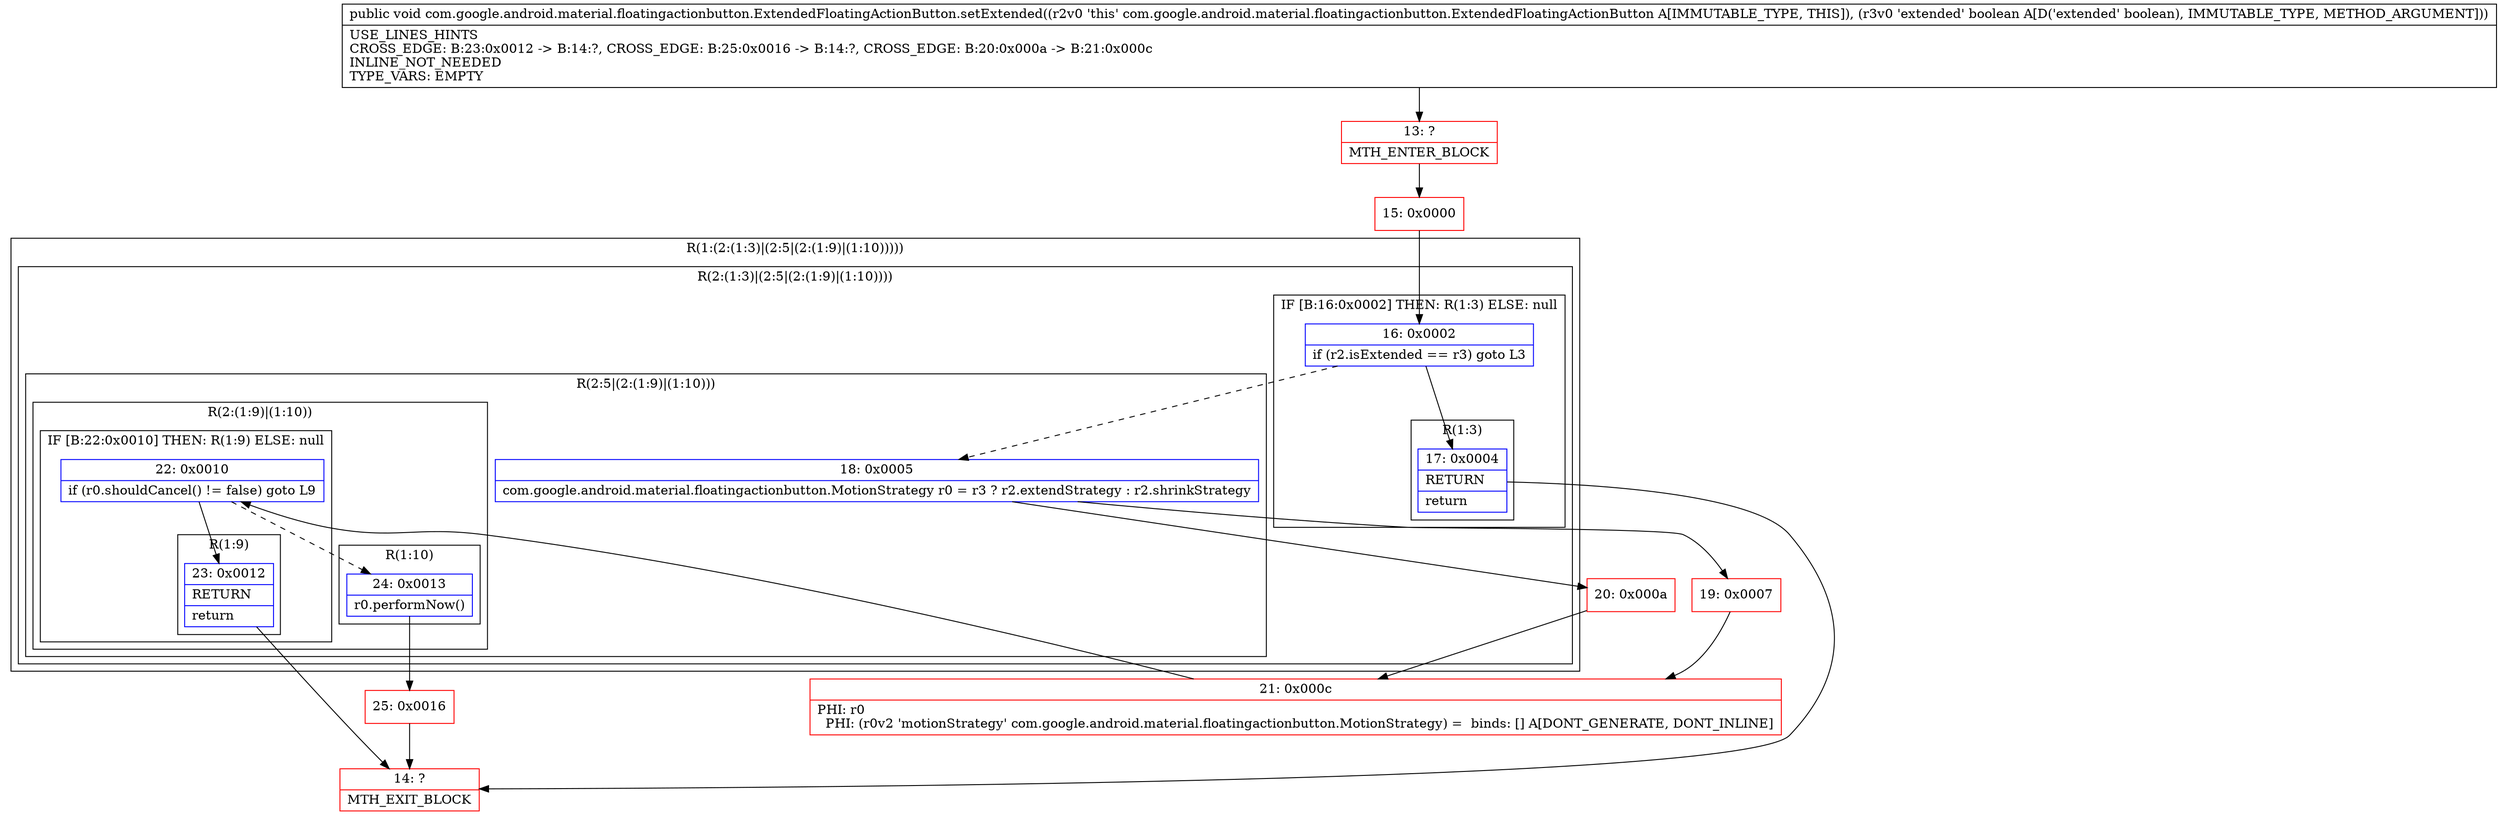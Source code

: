 digraph "CFG forcom.google.android.material.floatingactionbutton.ExtendedFloatingActionButton.setExtended(Z)V" {
subgraph cluster_Region_1852138059 {
label = "R(1:(2:(1:3)|(2:5|(2:(1:9)|(1:10)))))";
node [shape=record,color=blue];
subgraph cluster_Region_331394146 {
label = "R(2:(1:3)|(2:5|(2:(1:9)|(1:10))))";
node [shape=record,color=blue];
subgraph cluster_IfRegion_549312163 {
label = "IF [B:16:0x0002] THEN: R(1:3) ELSE: null";
node [shape=record,color=blue];
Node_16 [shape=record,label="{16\:\ 0x0002|if (r2.isExtended == r3) goto L3\l}"];
subgraph cluster_Region_1453513705 {
label = "R(1:3)";
node [shape=record,color=blue];
Node_17 [shape=record,label="{17\:\ 0x0004|RETURN\l|return\l}"];
}
}
subgraph cluster_Region_441807045 {
label = "R(2:5|(2:(1:9)|(1:10)))";
node [shape=record,color=blue];
Node_18 [shape=record,label="{18\:\ 0x0005|com.google.android.material.floatingactionbutton.MotionStrategy r0 = r3 ? r2.extendStrategy : r2.shrinkStrategy\l}"];
subgraph cluster_Region_319855692 {
label = "R(2:(1:9)|(1:10))";
node [shape=record,color=blue];
subgraph cluster_IfRegion_1421592507 {
label = "IF [B:22:0x0010] THEN: R(1:9) ELSE: null";
node [shape=record,color=blue];
Node_22 [shape=record,label="{22\:\ 0x0010|if (r0.shouldCancel() != false) goto L9\l}"];
subgraph cluster_Region_94736880 {
label = "R(1:9)";
node [shape=record,color=blue];
Node_23 [shape=record,label="{23\:\ 0x0012|RETURN\l|return\l}"];
}
}
subgraph cluster_Region_600366162 {
label = "R(1:10)";
node [shape=record,color=blue];
Node_24 [shape=record,label="{24\:\ 0x0013|r0.performNow()\l}"];
}
}
}
}
}
Node_13 [shape=record,color=red,label="{13\:\ ?|MTH_ENTER_BLOCK\l}"];
Node_15 [shape=record,color=red,label="{15\:\ 0x0000}"];
Node_14 [shape=record,color=red,label="{14\:\ ?|MTH_EXIT_BLOCK\l}"];
Node_19 [shape=record,color=red,label="{19\:\ 0x0007}"];
Node_21 [shape=record,color=red,label="{21\:\ 0x000c|PHI: r0 \l  PHI: (r0v2 'motionStrategy' com.google.android.material.floatingactionbutton.MotionStrategy) =  binds: [] A[DONT_GENERATE, DONT_INLINE]\l}"];
Node_25 [shape=record,color=red,label="{25\:\ 0x0016}"];
Node_20 [shape=record,color=red,label="{20\:\ 0x000a}"];
MethodNode[shape=record,label="{public void com.google.android.material.floatingactionbutton.ExtendedFloatingActionButton.setExtended((r2v0 'this' com.google.android.material.floatingactionbutton.ExtendedFloatingActionButton A[IMMUTABLE_TYPE, THIS]), (r3v0 'extended' boolean A[D('extended' boolean), IMMUTABLE_TYPE, METHOD_ARGUMENT]))  | USE_LINES_HINTS\lCROSS_EDGE: B:23:0x0012 \-\> B:14:?, CROSS_EDGE: B:25:0x0016 \-\> B:14:?, CROSS_EDGE: B:20:0x000a \-\> B:21:0x000c\lINLINE_NOT_NEEDED\lTYPE_VARS: EMPTY\l}"];
MethodNode -> Node_13;Node_16 -> Node_17;
Node_16 -> Node_18[style=dashed];
Node_17 -> Node_14;
Node_18 -> Node_19;
Node_18 -> Node_20;
Node_22 -> Node_23;
Node_22 -> Node_24[style=dashed];
Node_23 -> Node_14;
Node_24 -> Node_25;
Node_13 -> Node_15;
Node_15 -> Node_16;
Node_19 -> Node_21;
Node_21 -> Node_22;
Node_25 -> Node_14;
Node_20 -> Node_21;
}

